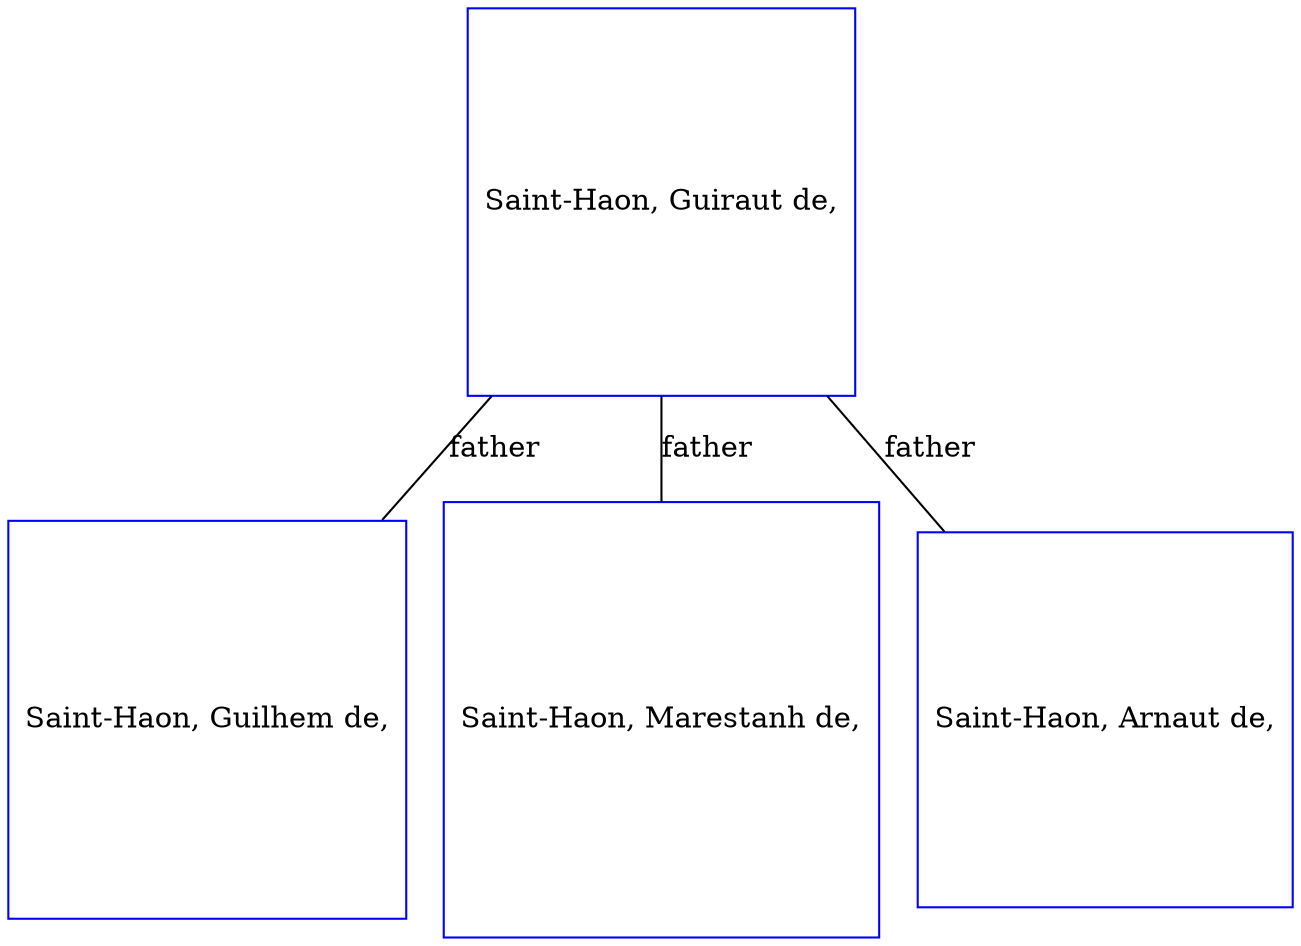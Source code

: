 digraph D {
    edge [dir=none];    node [shape=box];    "009874"   [label="Saint-Haon, Guiraut de,", shape=box, regular=1, color="blue"] ;
"009878"   [label="Saint-Haon, Guilhem de,", shape=box, regular=1, color="blue"] ;
"009879"   [label="Saint-Haon, Marestanh de,", shape=box, regular=1, color="blue"] ;
"009873"   [label="Saint-Haon, Arnaut de,", shape=box, regular=1, color="blue"] ;
009874->009878 [label="father",arrowsize=0.0]; 
009874->009879 [label="father",arrowsize=0.0]; 
009874->009873 [label="father",arrowsize=0.0]; 
}